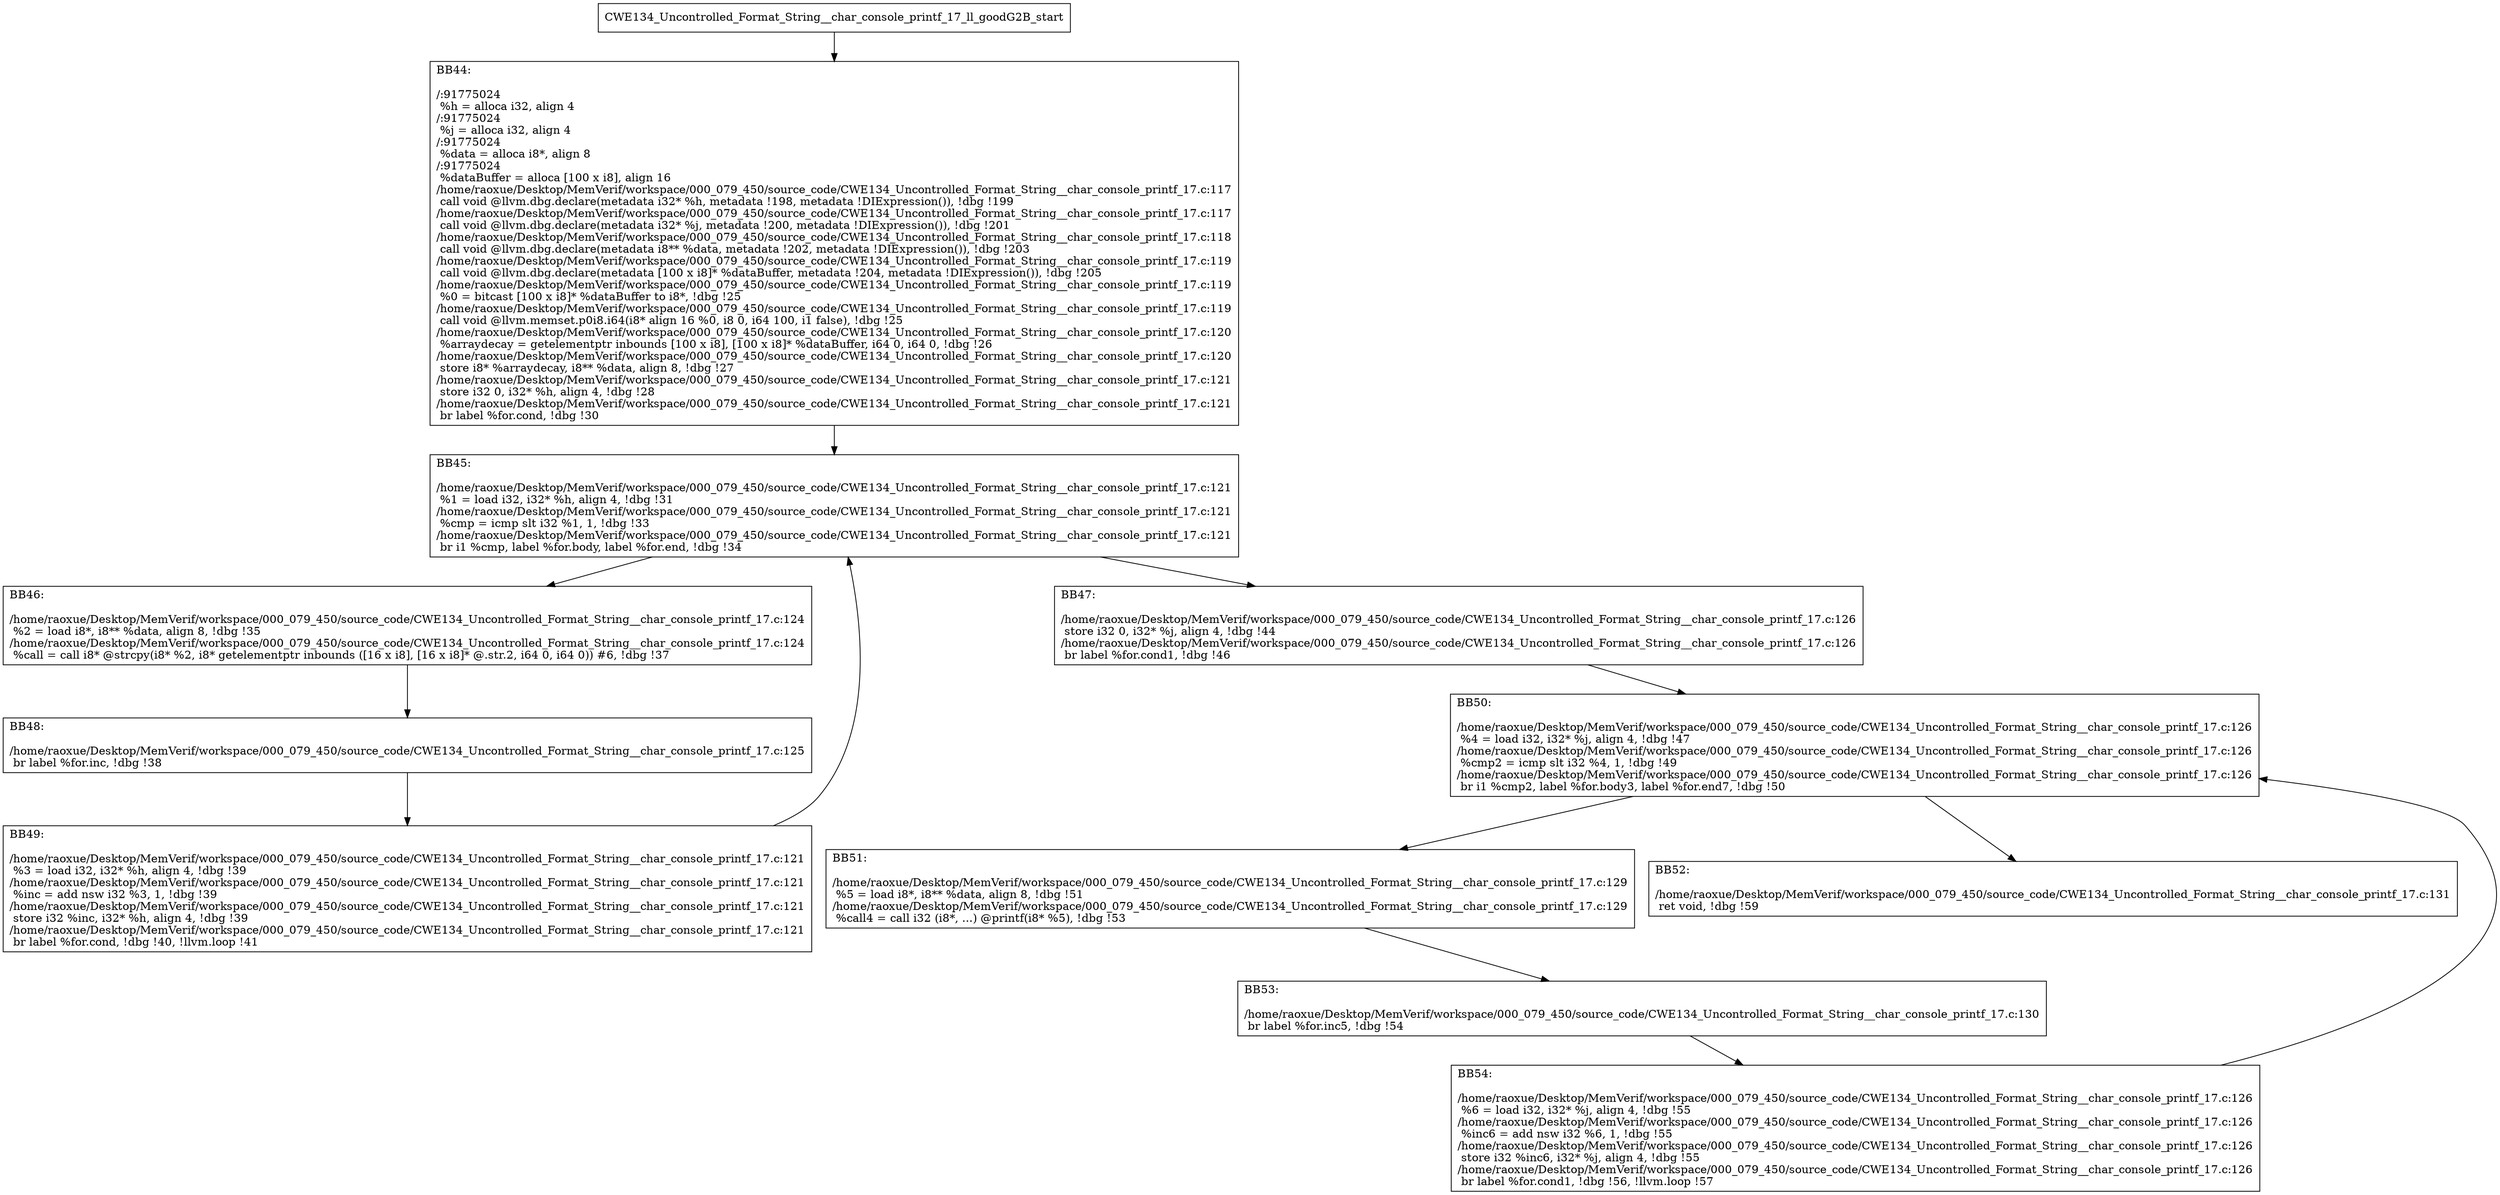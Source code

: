 digraph "CFG for'CWE134_Uncontrolled_Format_String__char_console_printf_17_ll_goodG2B' function" {
	BBCWE134_Uncontrolled_Format_String__char_console_printf_17_ll_goodG2B_start[shape=record,label="{CWE134_Uncontrolled_Format_String__char_console_printf_17_ll_goodG2B_start}"];
	BBCWE134_Uncontrolled_Format_String__char_console_printf_17_ll_goodG2B_start-> CWE134_Uncontrolled_Format_String__char_console_printf_17_ll_goodG2BBB44;
	CWE134_Uncontrolled_Format_String__char_console_printf_17_ll_goodG2BBB44 [shape=record, label="{BB44:\l\l/:91775024\l
  %h = alloca i32, align 4\l
/:91775024\l
  %j = alloca i32, align 4\l
/:91775024\l
  %data = alloca i8*, align 8\l
/:91775024\l
  %dataBuffer = alloca [100 x i8], align 16\l
/home/raoxue/Desktop/MemVerif/workspace/000_079_450/source_code/CWE134_Uncontrolled_Format_String__char_console_printf_17.c:117\l
  call void @llvm.dbg.declare(metadata i32* %h, metadata !198, metadata !DIExpression()), !dbg !199\l
/home/raoxue/Desktop/MemVerif/workspace/000_079_450/source_code/CWE134_Uncontrolled_Format_String__char_console_printf_17.c:117\l
  call void @llvm.dbg.declare(metadata i32* %j, metadata !200, metadata !DIExpression()), !dbg !201\l
/home/raoxue/Desktop/MemVerif/workspace/000_079_450/source_code/CWE134_Uncontrolled_Format_String__char_console_printf_17.c:118\l
  call void @llvm.dbg.declare(metadata i8** %data, metadata !202, metadata !DIExpression()), !dbg !203\l
/home/raoxue/Desktop/MemVerif/workspace/000_079_450/source_code/CWE134_Uncontrolled_Format_String__char_console_printf_17.c:119\l
  call void @llvm.dbg.declare(metadata [100 x i8]* %dataBuffer, metadata !204, metadata !DIExpression()), !dbg !205\l
/home/raoxue/Desktop/MemVerif/workspace/000_079_450/source_code/CWE134_Uncontrolled_Format_String__char_console_printf_17.c:119\l
  %0 = bitcast [100 x i8]* %dataBuffer to i8*, !dbg !25\l
/home/raoxue/Desktop/MemVerif/workspace/000_079_450/source_code/CWE134_Uncontrolled_Format_String__char_console_printf_17.c:119\l
  call void @llvm.memset.p0i8.i64(i8* align 16 %0, i8 0, i64 100, i1 false), !dbg !25\l
/home/raoxue/Desktop/MemVerif/workspace/000_079_450/source_code/CWE134_Uncontrolled_Format_String__char_console_printf_17.c:120\l
  %arraydecay = getelementptr inbounds [100 x i8], [100 x i8]* %dataBuffer, i64 0, i64 0, !dbg !26\l
/home/raoxue/Desktop/MemVerif/workspace/000_079_450/source_code/CWE134_Uncontrolled_Format_String__char_console_printf_17.c:120\l
  store i8* %arraydecay, i8** %data, align 8, !dbg !27\l
/home/raoxue/Desktop/MemVerif/workspace/000_079_450/source_code/CWE134_Uncontrolled_Format_String__char_console_printf_17.c:121\l
  store i32 0, i32* %h, align 4, !dbg !28\l
/home/raoxue/Desktop/MemVerif/workspace/000_079_450/source_code/CWE134_Uncontrolled_Format_String__char_console_printf_17.c:121\l
  br label %for.cond, !dbg !30\l
}"];
	CWE134_Uncontrolled_Format_String__char_console_printf_17_ll_goodG2BBB44-> CWE134_Uncontrolled_Format_String__char_console_printf_17_ll_goodG2BBB45;
	CWE134_Uncontrolled_Format_String__char_console_printf_17_ll_goodG2BBB45 [shape=record, label="{BB45:\l\l/home/raoxue/Desktop/MemVerif/workspace/000_079_450/source_code/CWE134_Uncontrolled_Format_String__char_console_printf_17.c:121\l
  %1 = load i32, i32* %h, align 4, !dbg !31\l
/home/raoxue/Desktop/MemVerif/workspace/000_079_450/source_code/CWE134_Uncontrolled_Format_String__char_console_printf_17.c:121\l
  %cmp = icmp slt i32 %1, 1, !dbg !33\l
/home/raoxue/Desktop/MemVerif/workspace/000_079_450/source_code/CWE134_Uncontrolled_Format_String__char_console_printf_17.c:121\l
  br i1 %cmp, label %for.body, label %for.end, !dbg !34\l
}"];
	CWE134_Uncontrolled_Format_String__char_console_printf_17_ll_goodG2BBB45-> CWE134_Uncontrolled_Format_String__char_console_printf_17_ll_goodG2BBB46;
	CWE134_Uncontrolled_Format_String__char_console_printf_17_ll_goodG2BBB45-> CWE134_Uncontrolled_Format_String__char_console_printf_17_ll_goodG2BBB47;
	CWE134_Uncontrolled_Format_String__char_console_printf_17_ll_goodG2BBB46 [shape=record, label="{BB46:\l\l/home/raoxue/Desktop/MemVerif/workspace/000_079_450/source_code/CWE134_Uncontrolled_Format_String__char_console_printf_17.c:124\l
  %2 = load i8*, i8** %data, align 8, !dbg !35\l
/home/raoxue/Desktop/MemVerif/workspace/000_079_450/source_code/CWE134_Uncontrolled_Format_String__char_console_printf_17.c:124\l
  %call = call i8* @strcpy(i8* %2, i8* getelementptr inbounds ([16 x i8], [16 x i8]* @.str.2, i64 0, i64 0)) #6, !dbg !37\l
}"];
	CWE134_Uncontrolled_Format_String__char_console_printf_17_ll_goodG2BBB46-> CWE134_Uncontrolled_Format_String__char_console_printf_17_ll_goodG2BBB48;
	CWE134_Uncontrolled_Format_String__char_console_printf_17_ll_goodG2BBB48 [shape=record, label="{BB48:\l\l/home/raoxue/Desktop/MemVerif/workspace/000_079_450/source_code/CWE134_Uncontrolled_Format_String__char_console_printf_17.c:125\l
  br label %for.inc, !dbg !38\l
}"];
	CWE134_Uncontrolled_Format_String__char_console_printf_17_ll_goodG2BBB48-> CWE134_Uncontrolled_Format_String__char_console_printf_17_ll_goodG2BBB49;
	CWE134_Uncontrolled_Format_String__char_console_printf_17_ll_goodG2BBB49 [shape=record, label="{BB49:\l\l/home/raoxue/Desktop/MemVerif/workspace/000_079_450/source_code/CWE134_Uncontrolled_Format_String__char_console_printf_17.c:121\l
  %3 = load i32, i32* %h, align 4, !dbg !39\l
/home/raoxue/Desktop/MemVerif/workspace/000_079_450/source_code/CWE134_Uncontrolled_Format_String__char_console_printf_17.c:121\l
  %inc = add nsw i32 %3, 1, !dbg !39\l
/home/raoxue/Desktop/MemVerif/workspace/000_079_450/source_code/CWE134_Uncontrolled_Format_String__char_console_printf_17.c:121\l
  store i32 %inc, i32* %h, align 4, !dbg !39\l
/home/raoxue/Desktop/MemVerif/workspace/000_079_450/source_code/CWE134_Uncontrolled_Format_String__char_console_printf_17.c:121\l
  br label %for.cond, !dbg !40, !llvm.loop !41\l
}"];
	CWE134_Uncontrolled_Format_String__char_console_printf_17_ll_goodG2BBB49-> CWE134_Uncontrolled_Format_String__char_console_printf_17_ll_goodG2BBB45;
	CWE134_Uncontrolled_Format_String__char_console_printf_17_ll_goodG2BBB47 [shape=record, label="{BB47:\l\l/home/raoxue/Desktop/MemVerif/workspace/000_079_450/source_code/CWE134_Uncontrolled_Format_String__char_console_printf_17.c:126\l
  store i32 0, i32* %j, align 4, !dbg !44\l
/home/raoxue/Desktop/MemVerif/workspace/000_079_450/source_code/CWE134_Uncontrolled_Format_String__char_console_printf_17.c:126\l
  br label %for.cond1, !dbg !46\l
}"];
	CWE134_Uncontrolled_Format_String__char_console_printf_17_ll_goodG2BBB47-> CWE134_Uncontrolled_Format_String__char_console_printf_17_ll_goodG2BBB50;
	CWE134_Uncontrolled_Format_String__char_console_printf_17_ll_goodG2BBB50 [shape=record, label="{BB50:\l\l/home/raoxue/Desktop/MemVerif/workspace/000_079_450/source_code/CWE134_Uncontrolled_Format_String__char_console_printf_17.c:126\l
  %4 = load i32, i32* %j, align 4, !dbg !47\l
/home/raoxue/Desktop/MemVerif/workspace/000_079_450/source_code/CWE134_Uncontrolled_Format_String__char_console_printf_17.c:126\l
  %cmp2 = icmp slt i32 %4, 1, !dbg !49\l
/home/raoxue/Desktop/MemVerif/workspace/000_079_450/source_code/CWE134_Uncontrolled_Format_String__char_console_printf_17.c:126\l
  br i1 %cmp2, label %for.body3, label %for.end7, !dbg !50\l
}"];
	CWE134_Uncontrolled_Format_String__char_console_printf_17_ll_goodG2BBB50-> CWE134_Uncontrolled_Format_String__char_console_printf_17_ll_goodG2BBB51;
	CWE134_Uncontrolled_Format_String__char_console_printf_17_ll_goodG2BBB50-> CWE134_Uncontrolled_Format_String__char_console_printf_17_ll_goodG2BBB52;
	CWE134_Uncontrolled_Format_String__char_console_printf_17_ll_goodG2BBB51 [shape=record, label="{BB51:\l\l/home/raoxue/Desktop/MemVerif/workspace/000_079_450/source_code/CWE134_Uncontrolled_Format_String__char_console_printf_17.c:129\l
  %5 = load i8*, i8** %data, align 8, !dbg !51\l
/home/raoxue/Desktop/MemVerif/workspace/000_079_450/source_code/CWE134_Uncontrolled_Format_String__char_console_printf_17.c:129\l
  %call4 = call i32 (i8*, ...) @printf(i8* %5), !dbg !53\l
}"];
	CWE134_Uncontrolled_Format_String__char_console_printf_17_ll_goodG2BBB51-> CWE134_Uncontrolled_Format_String__char_console_printf_17_ll_goodG2BBB53;
	CWE134_Uncontrolled_Format_String__char_console_printf_17_ll_goodG2BBB53 [shape=record, label="{BB53:\l\l/home/raoxue/Desktop/MemVerif/workspace/000_079_450/source_code/CWE134_Uncontrolled_Format_String__char_console_printf_17.c:130\l
  br label %for.inc5, !dbg !54\l
}"];
	CWE134_Uncontrolled_Format_String__char_console_printf_17_ll_goodG2BBB53-> CWE134_Uncontrolled_Format_String__char_console_printf_17_ll_goodG2BBB54;
	CWE134_Uncontrolled_Format_String__char_console_printf_17_ll_goodG2BBB54 [shape=record, label="{BB54:\l\l/home/raoxue/Desktop/MemVerif/workspace/000_079_450/source_code/CWE134_Uncontrolled_Format_String__char_console_printf_17.c:126\l
  %6 = load i32, i32* %j, align 4, !dbg !55\l
/home/raoxue/Desktop/MemVerif/workspace/000_079_450/source_code/CWE134_Uncontrolled_Format_String__char_console_printf_17.c:126\l
  %inc6 = add nsw i32 %6, 1, !dbg !55\l
/home/raoxue/Desktop/MemVerif/workspace/000_079_450/source_code/CWE134_Uncontrolled_Format_String__char_console_printf_17.c:126\l
  store i32 %inc6, i32* %j, align 4, !dbg !55\l
/home/raoxue/Desktop/MemVerif/workspace/000_079_450/source_code/CWE134_Uncontrolled_Format_String__char_console_printf_17.c:126\l
  br label %for.cond1, !dbg !56, !llvm.loop !57\l
}"];
	CWE134_Uncontrolled_Format_String__char_console_printf_17_ll_goodG2BBB54-> CWE134_Uncontrolled_Format_String__char_console_printf_17_ll_goodG2BBB50;
	CWE134_Uncontrolled_Format_String__char_console_printf_17_ll_goodG2BBB52 [shape=record, label="{BB52:\l\l/home/raoxue/Desktop/MemVerif/workspace/000_079_450/source_code/CWE134_Uncontrolled_Format_String__char_console_printf_17.c:131\l
  ret void, !dbg !59\l
}"];
}
